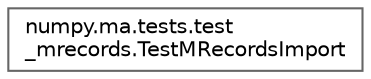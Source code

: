 digraph "Graphical Class Hierarchy"
{
 // LATEX_PDF_SIZE
  bgcolor="transparent";
  edge [fontname=Helvetica,fontsize=10,labelfontname=Helvetica,labelfontsize=10];
  node [fontname=Helvetica,fontsize=10,shape=box,height=0.2,width=0.4];
  rankdir="LR";
  Node0 [id="Node000000",label="numpy.ma.tests.test\l_mrecords.TestMRecordsImport",height=0.2,width=0.4,color="grey40", fillcolor="white", style="filled",URL="$d5/d01/classnumpy_1_1ma_1_1tests_1_1test__mrecords_1_1TestMRecordsImport.html",tooltip=" "];
}
